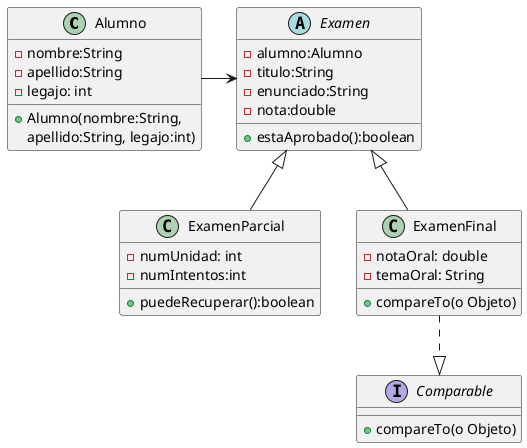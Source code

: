 @startuml
'https://plantuml.com/sequence-diagram
class Alumno{
-nombre:String
-apellido:String
-legajo: int
+Alumno(nombre:String,
apellido:String, legajo:int)
}
Alumno -r-> Examen
abstract class Examen{
-alumno:Alumno
-titulo:String
-enunciado:String
-nota:double
+estaAprobado():boolean
}
ExamenParcial -u-|> Examen
ExamenFinal -u-|> Examen
class ExamenParcial{
-numUnidad: int
-numIntentos:int
+puedeRecuperar():boolean
}
class ExamenFinal{
-notaOral: double
-temaOral: String
+compareTo(o Objeto)
}
ExamenFinal ..|> Comparable
interface Comparable{
+compareTo(o Objeto)
}


@enduml